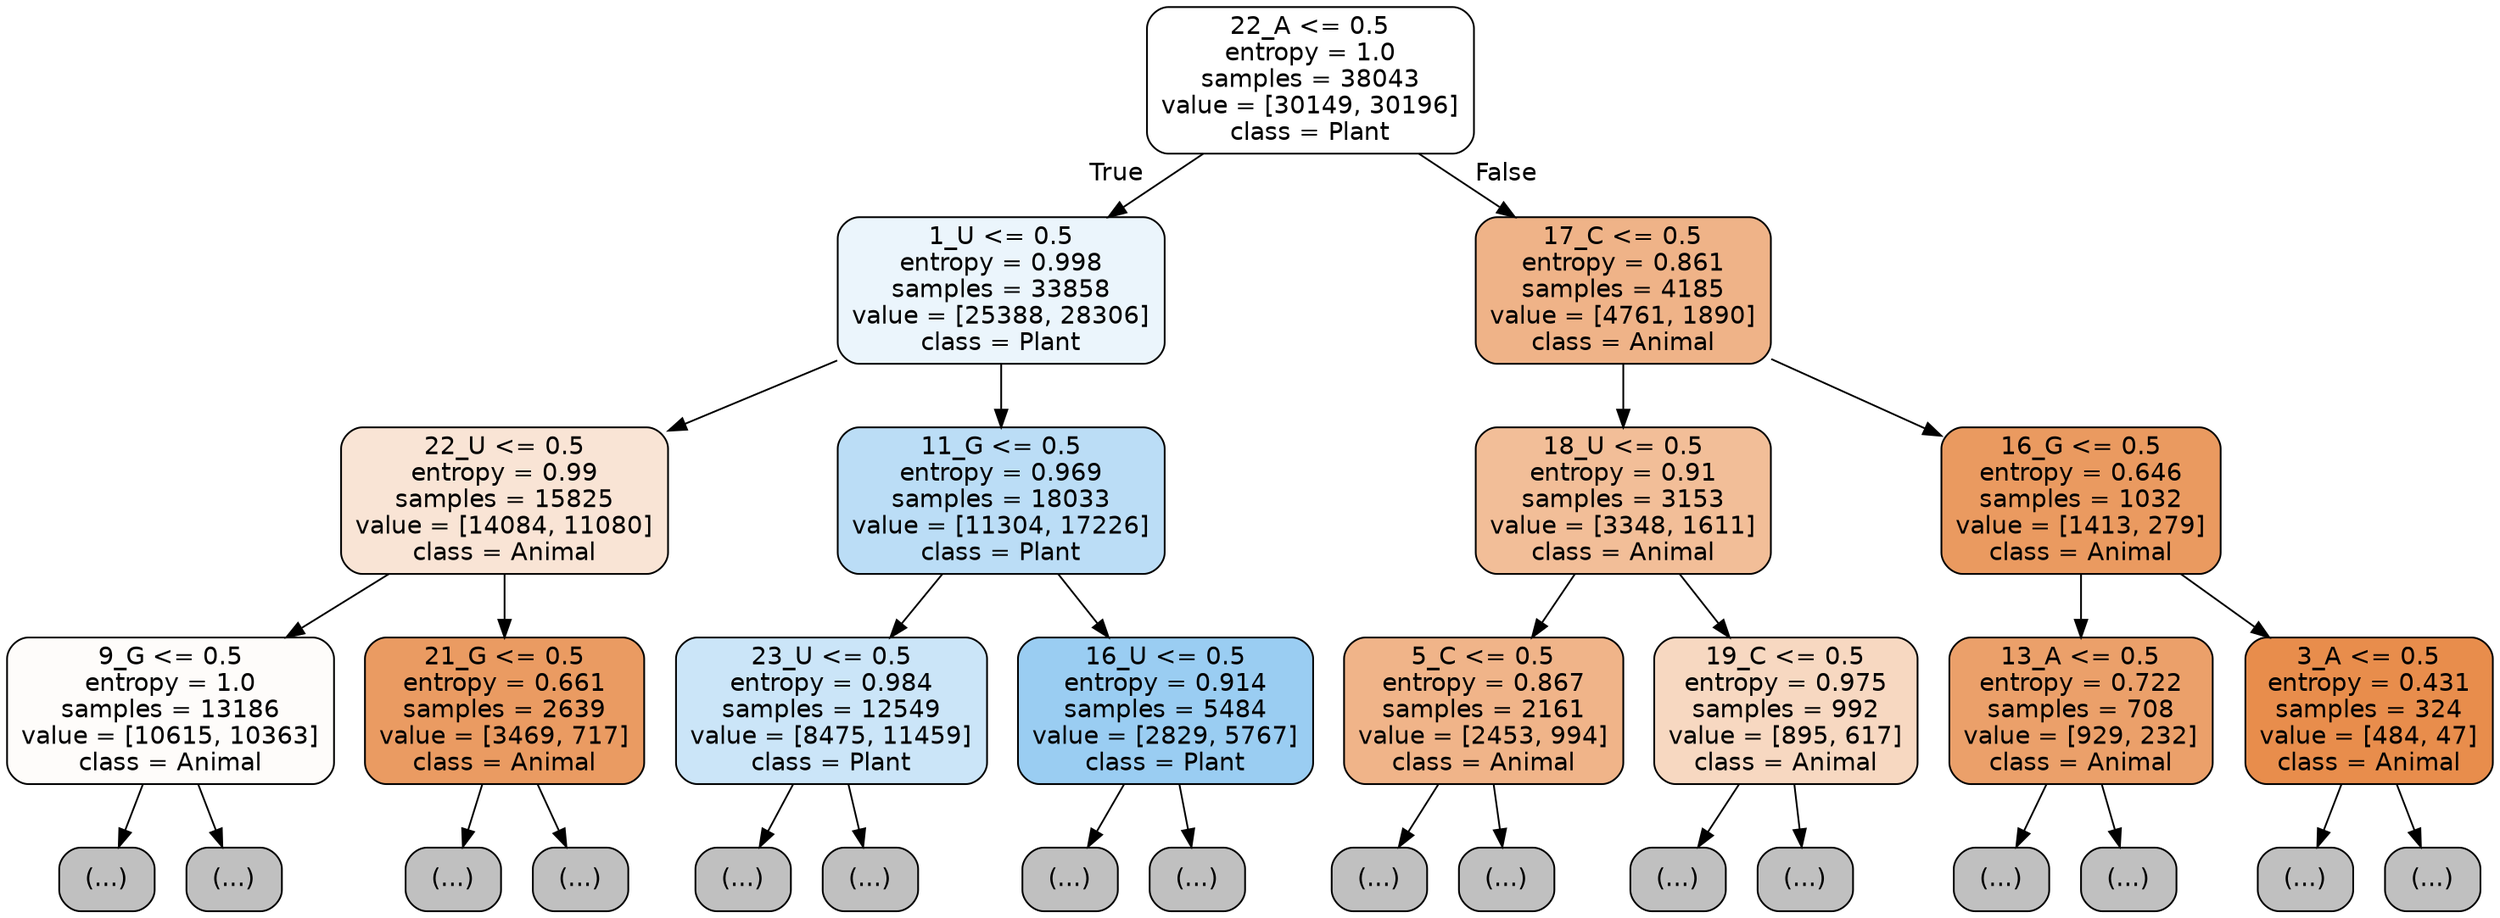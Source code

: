 digraph Tree {
node [shape=box, style="filled, rounded", color="black", fontname="helvetica"] ;
edge [fontname="helvetica"] ;
0 [label="22_A <= 0.5\nentropy = 1.0\nsamples = 38043\nvalue = [30149, 30196]\nclass = Plant", fillcolor="#ffffff"] ;
1 [label="1_U <= 0.5\nentropy = 0.998\nsamples = 33858\nvalue = [25388, 28306]\nclass = Plant", fillcolor="#ebf5fc"] ;
0 -> 1 [labeldistance=2.5, labelangle=45, headlabel="True"] ;
2 [label="22_U <= 0.5\nentropy = 0.99\nsamples = 15825\nvalue = [14084, 11080]\nclass = Animal", fillcolor="#f9e4d5"] ;
1 -> 2 ;
3 [label="9_G <= 0.5\nentropy = 1.0\nsamples = 13186\nvalue = [10615, 10363]\nclass = Animal", fillcolor="#fefcfa"] ;
2 -> 3 ;
4 [label="(...)", fillcolor="#C0C0C0"] ;
3 -> 4 ;
5277 [label="(...)", fillcolor="#C0C0C0"] ;
3 -> 5277 ;
6990 [label="21_G <= 0.5\nentropy = 0.661\nsamples = 2639\nvalue = [3469, 717]\nclass = Animal", fillcolor="#ea9b62"] ;
2 -> 6990 ;
6991 [label="(...)", fillcolor="#C0C0C0"] ;
6990 -> 6991 ;
7780 [label="(...)", fillcolor="#C0C0C0"] ;
6990 -> 7780 ;
8055 [label="11_G <= 0.5\nentropy = 0.969\nsamples = 18033\nvalue = [11304, 17226]\nclass = Plant", fillcolor="#bbddf6"] ;
1 -> 8055 ;
8056 [label="23_U <= 0.5\nentropy = 0.984\nsamples = 12549\nvalue = [8475, 11459]\nclass = Plant", fillcolor="#cbe5f8"] ;
8055 -> 8056 ;
8057 [label="(...)", fillcolor="#C0C0C0"] ;
8056 -> 8057 ;
12574 [label="(...)", fillcolor="#C0C0C0"] ;
8056 -> 12574 ;
12719 [label="16_U <= 0.5\nentropy = 0.914\nsamples = 5484\nvalue = [2829, 5767]\nclass = Plant", fillcolor="#9acdf2"] ;
8055 -> 12719 ;
12720 [label="(...)", fillcolor="#C0C0C0"] ;
12719 -> 12720 ;
14047 [label="(...)", fillcolor="#C0C0C0"] ;
12719 -> 14047 ;
14528 [label="17_C <= 0.5\nentropy = 0.861\nsamples = 4185\nvalue = [4761, 1890]\nclass = Animal", fillcolor="#efb388"] ;
0 -> 14528 [labeldistance=2.5, labelangle=-45, headlabel="False"] ;
14529 [label="18_U <= 0.5\nentropy = 0.91\nsamples = 3153\nvalue = [3348, 1611]\nclass = Animal", fillcolor="#f2be98"] ;
14528 -> 14529 ;
14530 [label="5_C <= 0.5\nentropy = 0.867\nsamples = 2161\nvalue = [2453, 994]\nclass = Animal", fillcolor="#f0b489"] ;
14529 -> 14530 ;
14531 [label="(...)", fillcolor="#C0C0C0"] ;
14530 -> 14531 ;
15424 [label="(...)", fillcolor="#C0C0C0"] ;
14530 -> 15424 ;
15641 [label="19_C <= 0.5\nentropy = 0.975\nsamples = 992\nvalue = [895, 617]\nclass = Animal", fillcolor="#f7d8c1"] ;
14529 -> 15641 ;
15642 [label="(...)", fillcolor="#C0C0C0"] ;
15641 -> 15642 ;
15975 [label="(...)", fillcolor="#C0C0C0"] ;
15641 -> 15975 ;
16100 [label="16_G <= 0.5\nentropy = 0.646\nsamples = 1032\nvalue = [1413, 279]\nclass = Animal", fillcolor="#ea9a60"] ;
14528 -> 16100 ;
16101 [label="13_A <= 0.5\nentropy = 0.722\nsamples = 708\nvalue = [929, 232]\nclass = Animal", fillcolor="#eba06a"] ;
16100 -> 16101 ;
16102 [label="(...)", fillcolor="#C0C0C0"] ;
16101 -> 16102 ;
16355 [label="(...)", fillcolor="#C0C0C0"] ;
16101 -> 16355 ;
16438 [label="3_A <= 0.5\nentropy = 0.431\nsamples = 324\nvalue = [484, 47]\nclass = Animal", fillcolor="#e88d4c"] ;
16100 -> 16438 ;
16439 [label="(...)", fillcolor="#C0C0C0"] ;
16438 -> 16439 ;
16504 [label="(...)", fillcolor="#C0C0C0"] ;
16438 -> 16504 ;
}